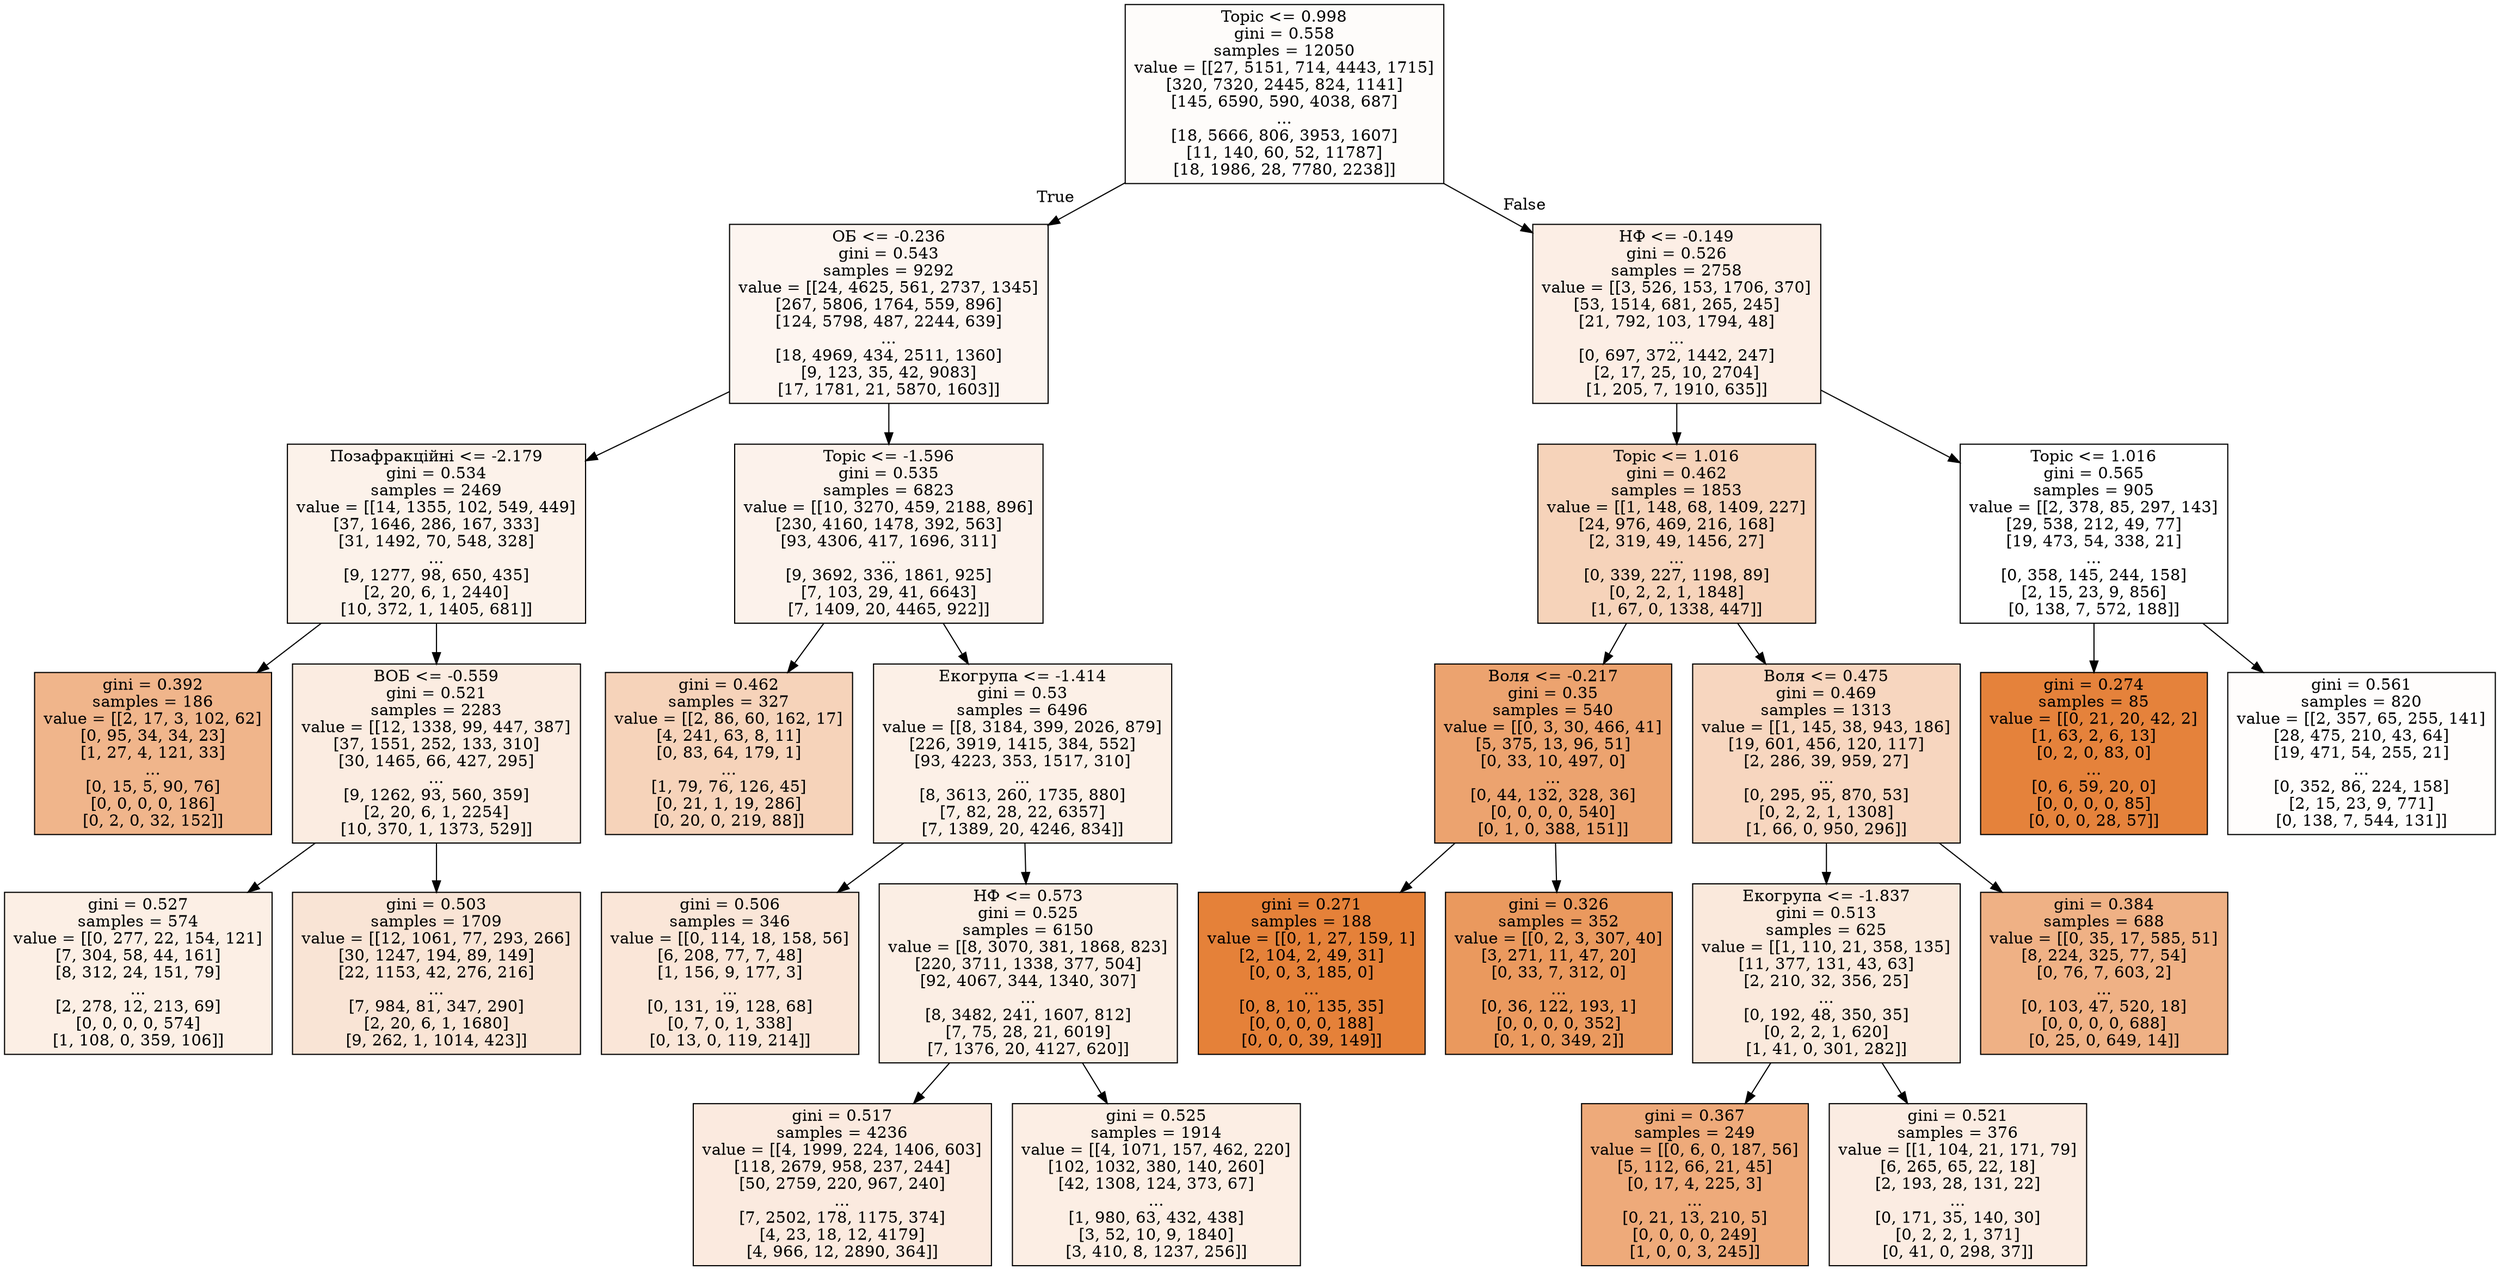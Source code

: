 digraph Tree {
node [shape=box, style="filled", color="black"] ;
0 [label="Topic <= 0.998\ngini = 0.558\nsamples = 12050\nvalue = [[27, 5151, 714, 4443, 1715]\n[320, 7320, 2445, 824, 1141]\n[145, 6590, 590, 4038, 687]\n...\n[18, 5666, 806, 3953, 1607]\n[11, 140, 60, 52, 11787]\n[18, 1986, 28, 7780, 2238]]", fillcolor="#fefcfa"] ;
1 [label="ОБ <= -0.236\ngini = 0.543\nsamples = 9292\nvalue = [[24, 4625, 561, 2737, 1345]\n[267, 5806, 1764, 559, 896]\n[124, 5798, 487, 2244, 639]\n...\n[18, 4969, 434, 2511, 1360]\n[9, 123, 35, 42, 9083]\n[17, 1781, 21, 5870, 1603]]", fillcolor="#fdf5f0"] ;
0 -> 1 [labeldistance=2.5, labelangle=45, headlabel="True"] ;
5 [label="Позафракційні <= -2.179\ngini = 0.534\nsamples = 2469\nvalue = [[14, 1355, 102, 549, 449]\n[37, 1646, 286, 167, 333]\n[31, 1492, 70, 548, 328]\n...\n[9, 1277, 98, 650, 435]\n[2, 20, 6, 1, 2440]\n[10, 372, 1, 1405, 681]]", fillcolor="#fcf2ea"] ;
1 -> 5 ;
7 [label="gini = 0.392\nsamples = 186\nvalue = [[2, 17, 3, 102, 62]\n[0, 95, 34, 34, 23]\n[1, 27, 4, 121, 33]\n...\n[0, 15, 5, 90, 76]\n[0, 0, 0, 0, 186]\n[0, 2, 0, 32, 152]]", fillcolor="#f0b58b"] ;
5 -> 7 ;
8 [label="ВОБ <= -0.559\ngini = 0.521\nsamples = 2283\nvalue = [[12, 1338, 99, 447, 387]\n[37, 1551, 252, 133, 310]\n[30, 1465, 66, 427, 295]\n...\n[9, 1262, 93, 560, 359]\n[2, 20, 6, 1, 2254]\n[10, 370, 1, 1373, 529]]", fillcolor="#fbece1"] ;
5 -> 8 ;
23 [label="gini = 0.527\nsamples = 574\nvalue = [[0, 277, 22, 154, 121]\n[7, 304, 58, 44, 161]\n[8, 312, 24, 151, 79]\n...\n[2, 278, 12, 213, 69]\n[0, 0, 0, 0, 574]\n[1, 108, 0, 359, 106]]", fillcolor="#fcefe5"] ;
8 -> 23 ;
24 [label="gini = 0.503\nsamples = 1709\nvalue = [[12, 1061, 77, 293, 266]\n[30, 1247, 194, 89, 149]\n[22, 1153, 42, 276, 216]\n...\n[7, 984, 81, 347, 290]\n[2, 20, 6, 1, 1680]\n[9, 262, 1, 1014, 423]]", fillcolor="#f9e4d5"] ;
8 -> 24 ;
6 [label="Topic <= -1.596\ngini = 0.535\nsamples = 6823\nvalue = [[10, 3270, 459, 2188, 896]\n[230, 4160, 1478, 392, 563]\n[93, 4306, 417, 1696, 311]\n...\n[9, 3692, 336, 1861, 925]\n[7, 103, 29, 41, 6643]\n[7, 1409, 20, 4465, 922]]", fillcolor="#fcf2eb"] ;
1 -> 6 ;
9 [label="gini = 0.462\nsamples = 327\nvalue = [[2, 86, 60, 162, 17]\n[4, 241, 63, 8, 11]\n[0, 83, 64, 179, 1]\n...\n[1, 79, 76, 126, 45]\n[0, 21, 1, 19, 286]\n[0, 20, 0, 219, 88]]", fillcolor="#f6d3ba"] ;
6 -> 9 ;
10 [label="Екогрупа <= -1.414\ngini = 0.53\nsamples = 6496\nvalue = [[8, 3184, 399, 2026, 879]\n[226, 3919, 1415, 384, 552]\n[93, 4223, 353, 1517, 310]\n...\n[8, 3613, 260, 1735, 880]\n[7, 82, 28, 22, 6357]\n[7, 1389, 20, 4246, 834]]", fillcolor="#fcf0e7"] ;
6 -> 10 ;
13 [label="gini = 0.506\nsamples = 346\nvalue = [[0, 114, 18, 158, 56]\n[6, 208, 77, 7, 48]\n[1, 156, 9, 177, 3]\n...\n[0, 131, 19, 128, 68]\n[0, 7, 0, 1, 338]\n[0, 13, 0, 119, 214]]", fillcolor="#fae6d8"] ;
10 -> 13 ;
14 [label="НФ <= 0.573\ngini = 0.525\nsamples = 6150\nvalue = [[8, 3070, 381, 1868, 823]\n[220, 3711, 1338, 377, 504]\n[92, 4067, 344, 1340, 307]\n...\n[8, 3482, 241, 1607, 812]\n[7, 75, 28, 21, 6019]\n[7, 1376, 20, 4127, 620]]", fillcolor="#fbeee4"] ;
10 -> 14 ;
15 [label="gini = 0.517\nsamples = 4236\nvalue = [[4, 1999, 224, 1406, 603]\n[118, 2679, 958, 237, 244]\n[50, 2759, 220, 967, 240]\n...\n[7, 2502, 178, 1175, 374]\n[4, 23, 18, 12, 4179]\n[4, 966, 12, 2890, 364]]", fillcolor="#fbeadf"] ;
14 -> 15 ;
16 [label="gini = 0.525\nsamples = 1914\nvalue = [[4, 1071, 157, 462, 220]\n[102, 1032, 380, 140, 260]\n[42, 1308, 124, 373, 67]\n...\n[1, 980, 63, 432, 438]\n[3, 52, 10, 9, 1840]\n[3, 410, 8, 1237, 256]]", fillcolor="#fceee4"] ;
14 -> 16 ;
2 [label="НФ <= -0.149\ngini = 0.526\nsamples = 2758\nvalue = [[3, 526, 153, 1706, 370]\n[53, 1514, 681, 265, 245]\n[21, 792, 103, 1794, 48]\n...\n[0, 697, 372, 1442, 247]\n[2, 17, 25, 10, 2704]\n[1, 205, 7, 1910, 635]]", fillcolor="#fceee5"] ;
0 -> 2 [labeldistance=2.5, labelangle=-45, headlabel="False"] ;
3 [label="Topic <= 1.016\ngini = 0.462\nsamples = 1853\nvalue = [[1, 148, 68, 1409, 227]\n[24, 976, 469, 216, 168]\n[2, 319, 49, 1456, 27]\n...\n[0, 339, 227, 1198, 89]\n[0, 2, 2, 1, 1848]\n[1, 67, 0, 1338, 447]]", fillcolor="#f6d3ba"] ;
2 -> 3 ;
11 [label="Воля <= -0.217\ngini = 0.35\nsamples = 540\nvalue = [[0, 3, 30, 466, 41]\n[5, 375, 13, 96, 51]\n[0, 33, 10, 497, 0]\n...\n[0, 44, 132, 328, 36]\n[0, 0, 0, 0, 540]\n[0, 1, 0, 388, 151]]", fillcolor="#eca36f"] ;
3 -> 11 ;
25 [label="gini = 0.271\nsamples = 188\nvalue = [[0, 1, 27, 159, 1]\n[2, 104, 2, 49, 31]\n[0, 0, 3, 185, 0]\n...\n[0, 8, 10, 135, 35]\n[0, 0, 0, 0, 188]\n[0, 0, 0, 39, 149]]", fillcolor="#e58139"] ;
11 -> 25 ;
26 [label="gini = 0.326\nsamples = 352\nvalue = [[0, 2, 3, 307, 40]\n[3, 271, 11, 47, 20]\n[0, 33, 7, 312, 0]\n...\n[0, 36, 122, 193, 1]\n[0, 0, 0, 0, 352]\n[0, 1, 0, 349, 2]]", fillcolor="#ea995e"] ;
11 -> 26 ;
12 [label="Воля <= 0.475\ngini = 0.469\nsamples = 1313\nvalue = [[1, 145, 38, 943, 186]\n[19, 601, 456, 120, 117]\n[2, 286, 39, 959, 27]\n...\n[0, 295, 95, 870, 53]\n[0, 2, 2, 1, 1308]\n[1, 66, 0, 950, 296]]", fillcolor="#f7d6bf"] ;
3 -> 12 ;
17 [label="Екогрупа <= -1.837\ngini = 0.513\nsamples = 625\nvalue = [[1, 110, 21, 358, 135]\n[11, 377, 131, 43, 63]\n[2, 210, 32, 356, 25]\n...\n[0, 192, 48, 350, 35]\n[0, 2, 2, 1, 620]\n[1, 41, 0, 301, 282]]", fillcolor="#fae9dc"] ;
12 -> 17 ;
19 [label="gini = 0.367\nsamples = 249\nvalue = [[0, 6, 0, 187, 56]\n[5, 112, 66, 21, 45]\n[0, 17, 4, 225, 3]\n...\n[0, 21, 13, 210, 5]\n[0, 0, 0, 0, 249]\n[1, 0, 0, 3, 245]]", fillcolor="#eeaa7a"] ;
17 -> 19 ;
20 [label="gini = 0.521\nsamples = 376\nvalue = [[1, 104, 21, 171, 79]\n[6, 265, 65, 22, 18]\n[2, 193, 28, 131, 22]\n...\n[0, 171, 35, 140, 30]\n[0, 2, 2, 1, 371]\n[0, 41, 0, 298, 37]]", fillcolor="#fbece2"] ;
17 -> 20 ;
18 [label="gini = 0.384\nsamples = 688\nvalue = [[0, 35, 17, 585, 51]\n[8, 224, 325, 77, 54]\n[0, 76, 7, 603, 2]\n...\n[0, 103, 47, 520, 18]\n[0, 0, 0, 0, 688]\n[0, 25, 0, 649, 14]]", fillcolor="#efb185"] ;
12 -> 18 ;
4 [label="Topic <= 1.016\ngini = 0.565\nsamples = 905\nvalue = [[2, 378, 85, 297, 143]\n[29, 538, 212, 49, 77]\n[19, 473, 54, 338, 21]\n...\n[0, 358, 145, 244, 158]\n[2, 15, 23, 9, 856]\n[0, 138, 7, 572, 188]]", fillcolor="#ffffff"] ;
2 -> 4 ;
21 [label="gini = 0.274\nsamples = 85\nvalue = [[0, 21, 20, 42, 2]\n[1, 63, 2, 6, 13]\n[0, 2, 0, 83, 0]\n...\n[0, 6, 59, 20, 0]\n[0, 0, 0, 0, 85]\n[0, 0, 0, 28, 57]]", fillcolor="#e5823b"] ;
4 -> 21 ;
22 [label="gini = 0.561\nsamples = 820\nvalue = [[2, 357, 65, 255, 141]\n[28, 475, 210, 43, 64]\n[19, 471, 54, 255, 21]\n...\n[0, 352, 86, 224, 158]\n[2, 15, 23, 9, 771]\n[0, 138, 7, 544, 131]]", fillcolor="#fffdfc"] ;
4 -> 22 ;
}